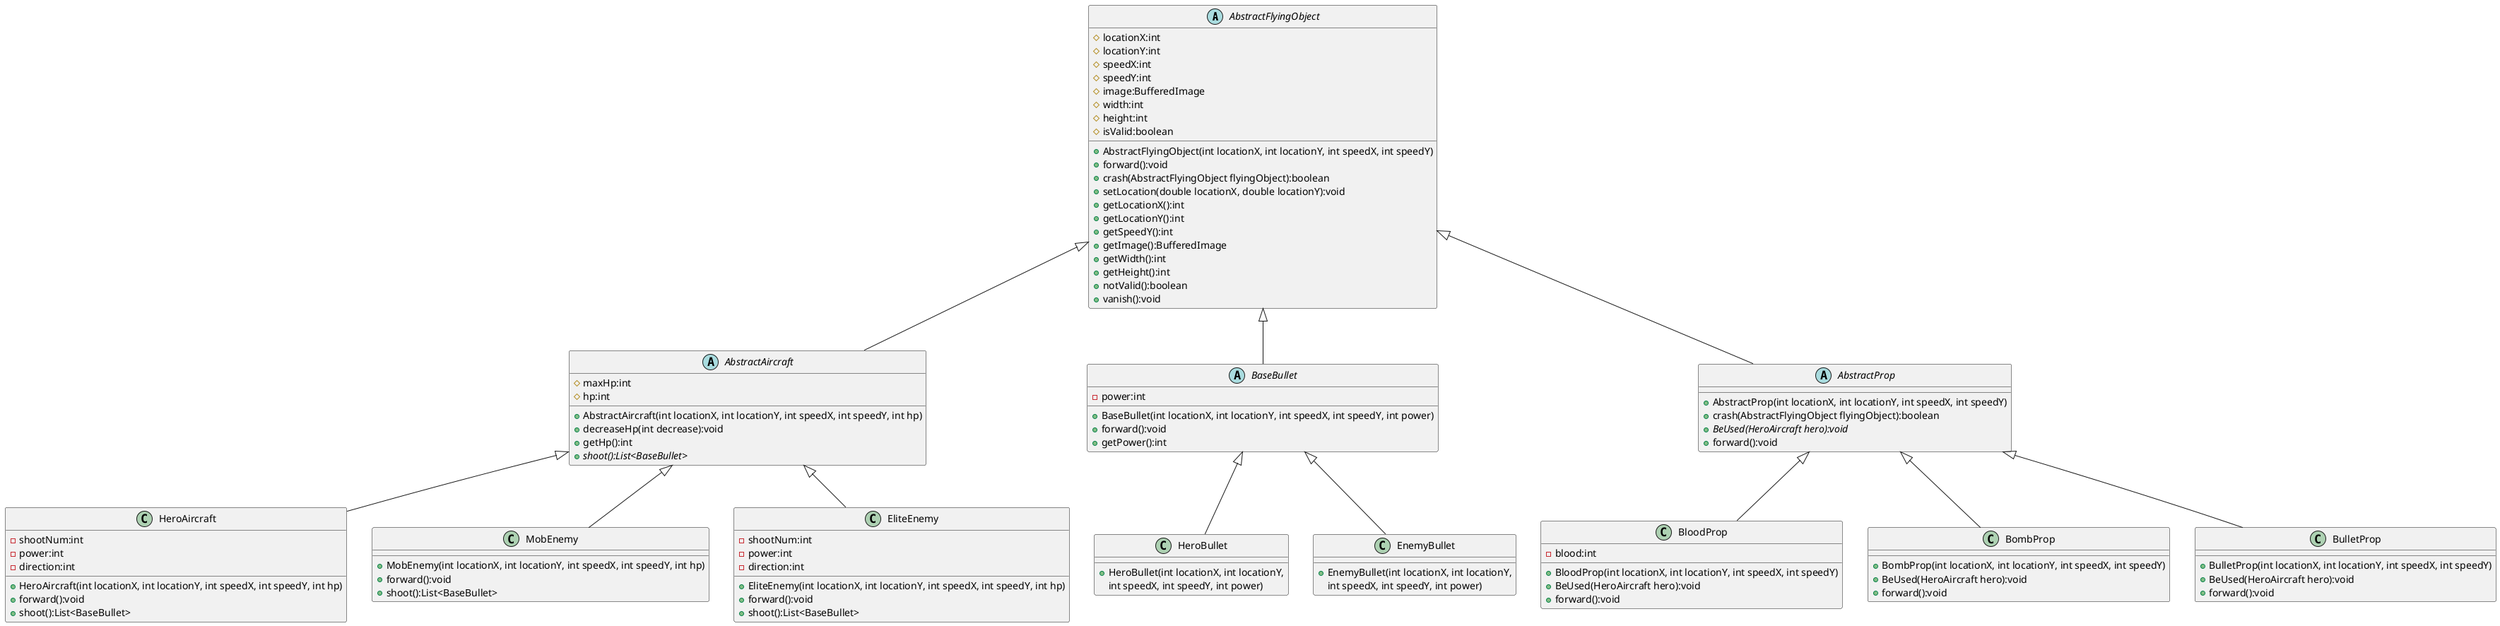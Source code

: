 @startuml
'https://plantuml.com/class-diagram

abstract class AbstractFlyingObject
{
    # locationX:int
    # locationY:int
    # speedX:int
    # speedY:int
    # image:BufferedImage
    # width:int
    # height:int
    # isValid:boolean

    + AbstractFlyingObject(int locationX, int locationY, int speedX, int speedY)
    + forward():void
    + crash(AbstractFlyingObject flyingObject):boolean
    + setLocation(double locationX, double locationY):void
    + getLocationX():int
    + getLocationY():int
    + getSpeedY():int
    + getImage():BufferedImage
    + getWidth():int
    + getHeight():int
    + notValid():boolean
    + vanish():void
}

abstract class AbstractAircraft
{
	# maxHp:int
    # hp:int
    + AbstractAircraft(int locationX, int locationY, int speedX, int speedY, int hp)
    + decreaseHp(int decrease):void
    + getHp():int
    + {abstract} shoot():List<BaseBullet>
 }


class HeroAircraft {
    - shootNum:int
    - power:int
    - direction:int
    + HeroAircraft(int locationX, int locationY, int speedX, int speedY, int hp)
    + forward():void
    + shoot():List<BaseBullet>
}

AbstractAircraft <|-- HeroAircraft

class MobEnemy {
    + MobEnemy(int locationX, int locationY, int speedX, int speedY, int hp)
    + forward():void
    + shoot():List<BaseBullet>
}
AbstractAircraft <|-- MobEnemy


class EliteEnemy{
    - shootNum:int
    - power:int
    - direction:int
    + EliteEnemy(int locationX, int locationY, int speedX, int speedY, int hp)
    + forward():void
    + shoot():List<BaseBullet>
}
AbstractAircraft <|-- EliteEnemy

abstract class BaseBullet
{
    - power:int
    + BaseBullet(int locationX, int locationY, int speedX, int speedY, int power)
    + forward():void
	+ getPower():int
}

class HeroBullet {
    + HeroBullet(int locationX, int locationY,
     int speedX, int speedY, int power)
}

class EnemyBullet {
    + EnemyBullet(int locationX, int locationY,
     int speedX, int speedY, int power)
}
BaseBullet <|-- HeroBullet
BaseBullet <|-- EnemyBullet

abstract class AbstractProp{
    + AbstractProp(int locationX, int locationY, int speedX, int speedY)
    + crash(AbstractFlyingObject flyingObject):boolean
    + {abstract} BeUsed(HeroAircraft hero):void
    + forward():void
}

class BloodProp{
    -blood:int
    + BloodProp(int locationX, int locationY, int speedX, int speedY)
    + BeUsed(HeroAircraft hero):void
    + forward():void
}

class BombProp{
    + BombProp(int locationX, int locationY, int speedX, int speedY)
    + BeUsed(HeroAircraft hero):void
    + forward():void
}

class BulletProp{
    + BulletProp(int locationX, int locationY, int speedX, int speedY)
    + BeUsed(HeroAircraft hero):void
    + forward():void
}
AbstractProp <|-- BloodProp
AbstractProp <|-- BombProp
AbstractProp <|-- BulletProp


AbstractFlyingObject <|-- AbstractAircraft
AbstractFlyingObject <|-- BaseBullet
AbstractFlyingObject <|-- AbstractProp
@enduml